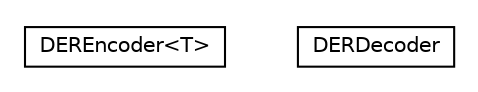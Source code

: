 #!/usr/local/bin/dot
#
# Class diagram 
# Generated by UMLGraph version R5_6-24-gf6e263 (http://www.umlgraph.org/)
#

digraph G {
	edge [fontname="Helvetica",fontsize=10,labelfontname="Helvetica",labelfontsize=10];
	node [fontname="Helvetica",fontsize=10,shape=plaintext];
	nodesep=0.25;
	ranksep=0.5;
	// org.universAAL.lddi.lib.ieeex73std.org.bn.coders.der.DEREncoder<T>
	c6636 [label=<<table title="org.universAAL.lddi.lib.ieeex73std.org.bn.coders.der.DEREncoder" border="0" cellborder="1" cellspacing="0" cellpadding="2" port="p" href="./DEREncoder.html">
		<tr><td><table border="0" cellspacing="0" cellpadding="1">
<tr><td align="center" balign="center"> DEREncoder&lt;T&gt; </td></tr>
		</table></td></tr>
		</table>>, URL="./DEREncoder.html", fontname="Helvetica", fontcolor="black", fontsize=10.0];
	// org.universAAL.lddi.lib.ieeex73std.org.bn.coders.der.DERDecoder
	c6637 [label=<<table title="org.universAAL.lddi.lib.ieeex73std.org.bn.coders.der.DERDecoder" border="0" cellborder="1" cellspacing="0" cellpadding="2" port="p" href="./DERDecoder.html">
		<tr><td><table border="0" cellspacing="0" cellpadding="1">
<tr><td align="center" balign="center"> DERDecoder </td></tr>
		</table></td></tr>
		</table>>, URL="./DERDecoder.html", fontname="Helvetica", fontcolor="black", fontsize=10.0];
}

